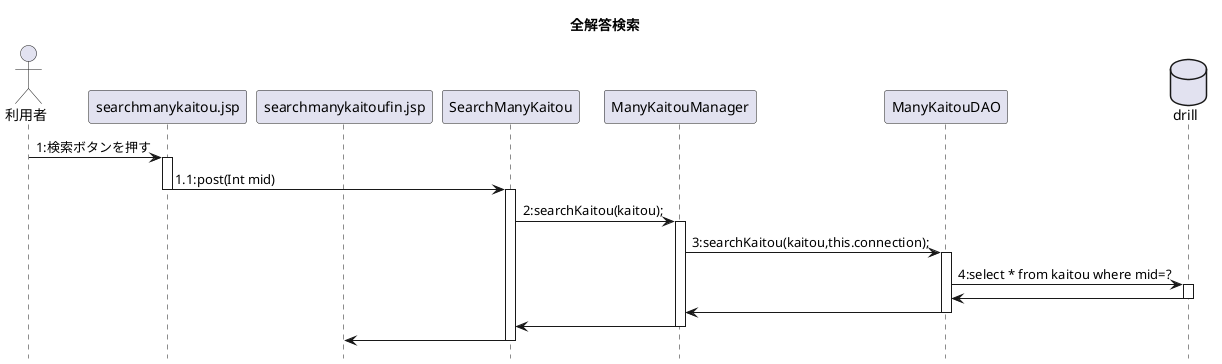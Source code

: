 @startuml .
title 全解答検索
hide footbox
'これで囲むとコメントをかけます'

'登場するオブジェクトを宣言 as でpuファイル上の略称を設定'
actor 利用者 as actor
participant searchmanykaitou.jsp as start
participant searchmanykaitoufin.jsp as finish
participant SearchManyKaitou as controller
participant ManyKaitouManager as service
participant ManyKaitouDAO as dao
database drill as informations

'やじるしを記述'
actor -> start : 1:検索ボタンを押す
'矢印の先端から四角をactivateで生成'
activate start

'矢印を発生'
start -> controller : 1.1:post(Int mid) 
'矢印の根本=四角の終了をdeactivateで記述'
deactivate start
activate controller


controller -> service : 2:searchKaitou(kaitou);
activate service

'メソッド名はCamelCaseで基本書きます'
service -> dao : 3:searchKaitou(kaitou,this.connection);
activate dao

dao -> informations : 4:select * from kaitou where mid=?

activate informations
informations -> dao
deactivate informations
'戻りの場合はdeactivateが根本側になるのに注意'
dao -> service : 
deactivate dao

service -> controller : 
deactivate service


controller -> finish : 
deactivate controller


@enduml
Footer
© 2022 GitHub, Inc.
Footer navigation